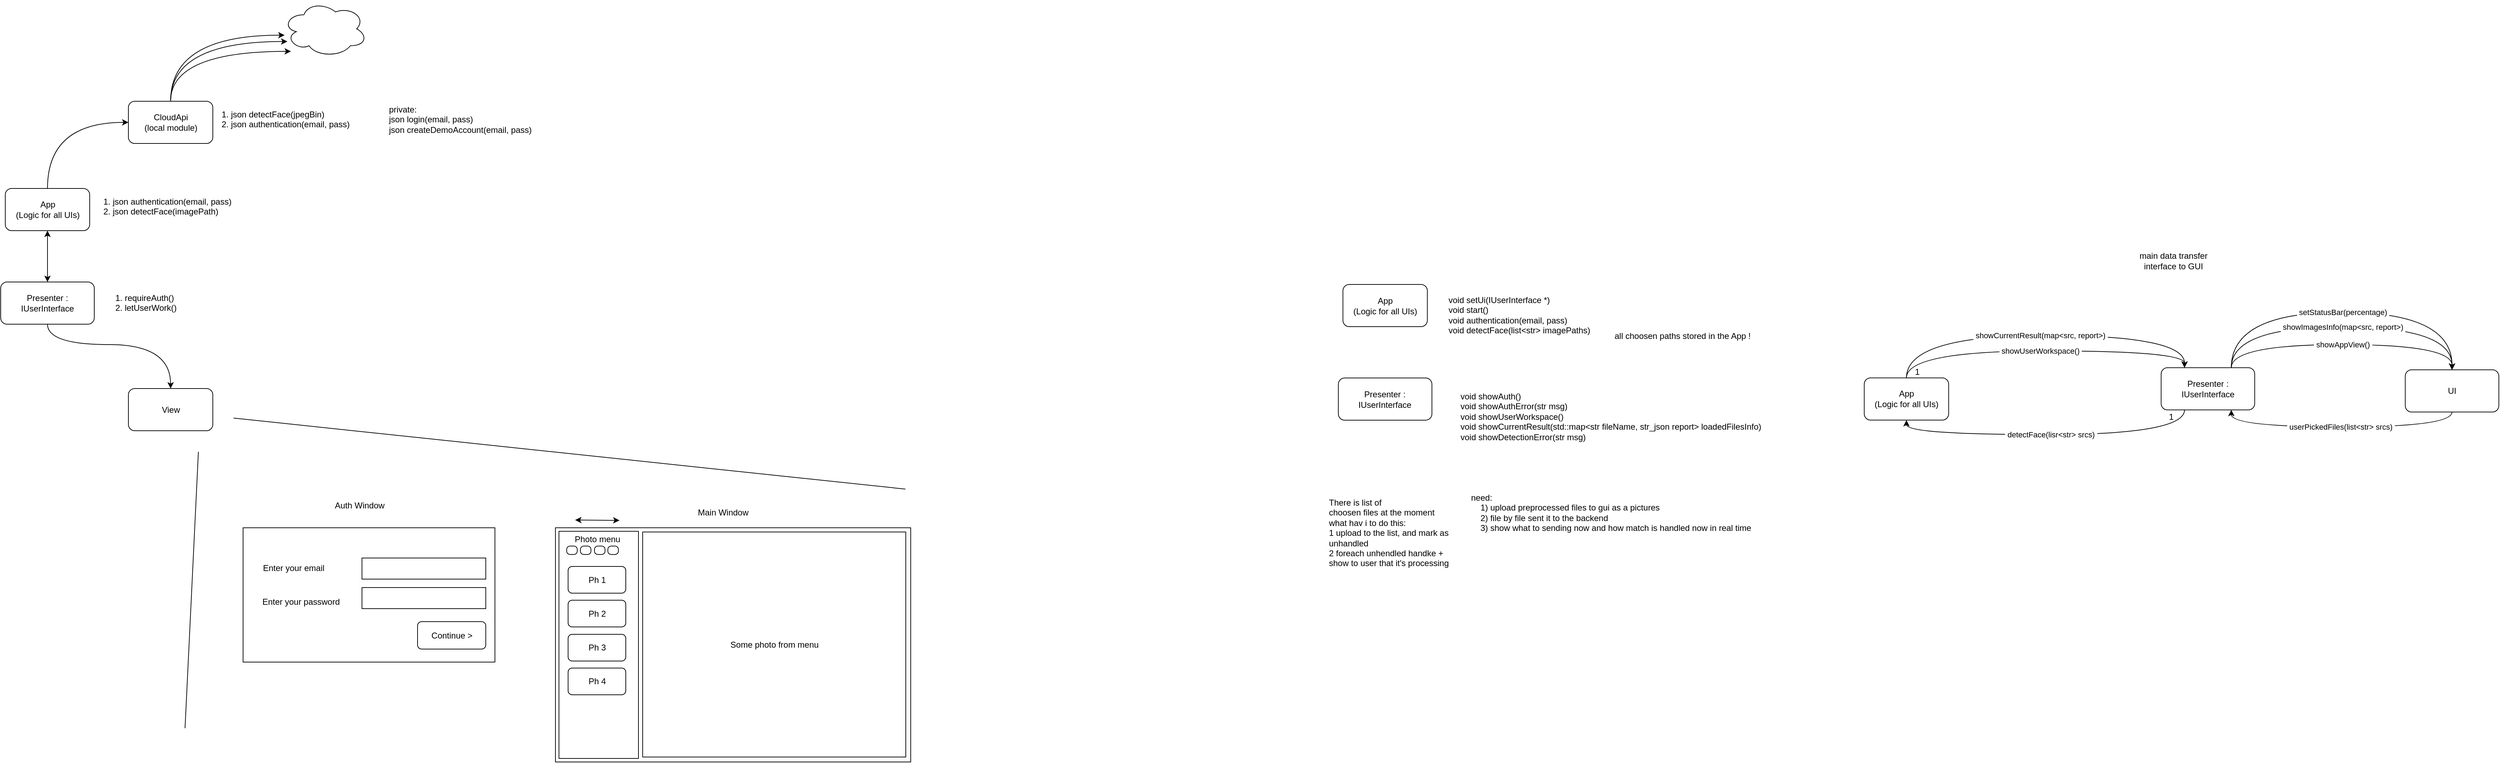 <mxfile version="10.8.0" type="device"><diagram id="RPN1DrhEtpvBff0ssNFF" name="Page-1"><mxGraphModel dx="-446" dy="730" grid="0" gridSize="10" guides="1" tooltips="1" connect="1" arrows="1" fold="1" page="0" pageScale="1" pageWidth="850" pageHeight="1100" math="0" shadow="0"><root><mxCell id="0"/><mxCell id="1" parent="0"/><mxCell id="bMVW35TbsiTJvTJfAsjE-92" style="edgeStyle=orthogonalEdgeStyle;curved=1;rounded=0;orthogonalLoop=1;jettySize=auto;html=1;entryX=0;entryY=0.5;entryDx=0;entryDy=0;startArrow=none;startFill=0;" parent="1" source="bMVW35TbsiTJvTJfAsjE-1" target="bMVW35TbsiTJvTJfAsjE-2" edge="1"><mxGeometry relative="1" as="geometry"><Array as="points"><mxPoint x="1424" y="43"/></Array></mxGeometry></mxCell><mxCell id="bMVW35TbsiTJvTJfAsjE-1" value="App&lt;br&gt;(&lt;span&gt;Logic for all UIs&lt;/span&gt;)&lt;br&gt;" style="rounded=1;whiteSpace=wrap;html=1;" parent="1" vertex="1"><mxGeometry x="1363.5" y="137" width="120" height="60" as="geometry"/></mxCell><mxCell id="bMVW35TbsiTJvTJfAsjE-39" style="edgeStyle=orthogonalEdgeStyle;rounded=0;orthogonalLoop=1;jettySize=auto;html=1;curved=1;exitX=0.5;exitY=0;exitDx=0;exitDy=0;startArrow=none;startFill=0;" parent="1" source="bMVW35TbsiTJvTJfAsjE-2" edge="1"><mxGeometry relative="1" as="geometry"><mxPoint x="1760.5" y="-81" as="targetPoint"/><Array as="points"><mxPoint x="1598.5" y="-81"/></Array></mxGeometry></mxCell><mxCell id="bMVW35TbsiTJvTJfAsjE-2" value="CloudApi&lt;br&gt;(local module)&lt;br&gt;" style="rounded=1;whiteSpace=wrap;html=1;" parent="1" vertex="1"><mxGeometry x="1538.5" y="13" width="120" height="60" as="geometry"/></mxCell><mxCell id="bMVW35TbsiTJvTJfAsjE-3" value="View" style="rounded=1;whiteSpace=wrap;html=1;" parent="1" vertex="1"><mxGeometry x="1538.5" y="421.5" width="120" height="60" as="geometry"/></mxCell><mxCell id="bMVW35TbsiTJvTJfAsjE-6" value="" style="rounded=0;whiteSpace=wrap;html=1;" parent="1" vertex="1"><mxGeometry x="2145.5" y="619.5" width="505" height="333" as="geometry"/></mxCell><mxCell id="bMVW35TbsiTJvTJfAsjE-7" value="" style="rounded=0;whiteSpace=wrap;html=1;" parent="1" vertex="1"><mxGeometry x="2150.5" y="624.5" width="113" height="323" as="geometry"/></mxCell><mxCell id="bMVW35TbsiTJvTJfAsjE-8" value="" style="endArrow=classic;startArrow=classic;html=1;" parent="1" edge="1"><mxGeometry width="50" height="50" relative="1" as="geometry"><mxPoint x="2173.5" y="608.5" as="sourcePoint"/><mxPoint x="2236.5" y="609" as="targetPoint"/></mxGeometry></mxCell><mxCell id="bMVW35TbsiTJvTJfAsjE-9" value="Ph 1" style="rounded=1;whiteSpace=wrap;html=1;" parent="1" vertex="1"><mxGeometry x="2163.5" y="674.5" width="82" height="38" as="geometry"/></mxCell><mxCell id="bMVW35TbsiTJvTJfAsjE-10" value="Ph 2" style="rounded=1;whiteSpace=wrap;html=1;" parent="1" vertex="1"><mxGeometry x="2163.5" y="722.5" width="82" height="38" as="geometry"/></mxCell><mxCell id="bMVW35TbsiTJvTJfAsjE-12" value="Ph 3" style="rounded=1;whiteSpace=wrap;html=1;" parent="1" vertex="1"><mxGeometry x="2163.5" y="771" width="82" height="38" as="geometry"/></mxCell><mxCell id="bMVW35TbsiTJvTJfAsjE-13" value="Ph 4" style="rounded=1;whiteSpace=wrap;html=1;" parent="1" vertex="1"><mxGeometry x="2163.5" y="819" width="82" height="38" as="geometry"/></mxCell><mxCell id="bMVW35TbsiTJvTJfAsjE-17" value="Some photo from menu" style="rounded=0;whiteSpace=wrap;html=1;" parent="1" vertex="1"><mxGeometry x="2269.5" y="625.5" width="374" height="320" as="geometry"/></mxCell><mxCell id="bMVW35TbsiTJvTJfAsjE-18" value="Main Window" style="text;html=1;resizable=0;points=[];autosize=1;align=left;verticalAlign=top;spacingTop=-4;" parent="1" vertex="1"><mxGeometry x="2345.5" y="587.5" width="82" height="14" as="geometry"/></mxCell><mxCell id="bMVW35TbsiTJvTJfAsjE-19" value="" style="rounded=0;whiteSpace=wrap;html=1;" parent="1" vertex="1"><mxGeometry x="1701.5" y="619.5" width="358" height="191" as="geometry"/></mxCell><mxCell id="bMVW35TbsiTJvTJfAsjE-20" value="Auth Window" style="text;html=1;resizable=0;points=[];autosize=1;align=left;verticalAlign=top;spacingTop=-4;" parent="1" vertex="1"><mxGeometry x="1829.5" y="577.5" width="81" height="14" as="geometry"/></mxCell><mxCell id="bMVW35TbsiTJvTJfAsjE-23" value="Continue &amp;gt;" style="rounded=1;whiteSpace=wrap;html=1;" parent="1" vertex="1"><mxGeometry x="1949.5" y="753" width="97" height="39" as="geometry"/></mxCell><mxCell id="bMVW35TbsiTJvTJfAsjE-24" value="Enter your email" style="text;html=1;strokeColor=none;fillColor=none;align=center;verticalAlign=middle;whiteSpace=wrap;rounded=0;" parent="1" vertex="1"><mxGeometry x="1716.5" y="666.5" width="113" height="20" as="geometry"/></mxCell><mxCell id="bMVW35TbsiTJvTJfAsjE-25" value="Enter your password" style="text;html=1;strokeColor=none;fillColor=none;align=center;verticalAlign=middle;whiteSpace=wrap;rounded=0;" parent="1" vertex="1"><mxGeometry x="1722.5" y="714.5" width="122" height="20" as="geometry"/></mxCell><mxCell id="bMVW35TbsiTJvTJfAsjE-27" value="" style="rounded=0;whiteSpace=wrap;html=1;" parent="1" vertex="1"><mxGeometry x="1870.5" y="662.5" width="176" height="30" as="geometry"/></mxCell><mxCell id="bMVW35TbsiTJvTJfAsjE-32" value="" style="rounded=0;whiteSpace=wrap;html=1;" parent="1" vertex="1"><mxGeometry x="1870.5" y="704.5" width="176" height="30" as="geometry"/></mxCell><mxCell id="bMVW35TbsiTJvTJfAsjE-36" value="" style="endArrow=none;html=1;" parent="1" edge="1"><mxGeometry width="50" height="50" relative="1" as="geometry"><mxPoint x="1619" y="904.5" as="sourcePoint"/><mxPoint x="1638" y="511.5" as="targetPoint"/></mxGeometry></mxCell><mxCell id="bMVW35TbsiTJvTJfAsjE-37" value="" style="endArrow=none;html=1;" parent="1" edge="1"><mxGeometry width="50" height="50" relative="1" as="geometry"><mxPoint x="2643" y="564.5" as="sourcePoint"/><mxPoint x="1688" y="463.5" as="targetPoint"/></mxGeometry></mxCell><mxCell id="bMVW35TbsiTJvTJfAsjE-38" value="" style="ellipse;shape=cloud;whiteSpace=wrap;html=1;" parent="1" vertex="1"><mxGeometry x="1758" y="-130" width="120" height="80" as="geometry"/></mxCell><mxCell id="bMVW35TbsiTJvTJfAsjE-40" style="edgeStyle=orthogonalEdgeStyle;rounded=0;orthogonalLoop=1;jettySize=auto;html=1;curved=1;exitX=0.5;exitY=0;exitDx=0;exitDy=0;startArrow=none;startFill=0;" parent="1" source="bMVW35TbsiTJvTJfAsjE-2" edge="1"><mxGeometry relative="1" as="geometry"><mxPoint x="1602.5" y="57" as="sourcePoint"/><mxPoint x="1764.5" y="-72" as="targetPoint"/><Array as="points"><mxPoint x="1598.5" y="-72"/></Array></mxGeometry></mxCell><mxCell id="bMVW35TbsiTJvTJfAsjE-41" style="edgeStyle=orthogonalEdgeStyle;rounded=0;orthogonalLoop=1;jettySize=auto;html=1;curved=1;exitX=0.5;exitY=0;exitDx=0;exitDy=0;startArrow=none;startFill=0;" parent="1" source="bMVW35TbsiTJvTJfAsjE-2" edge="1"><mxGeometry relative="1" as="geometry"><mxPoint x="1612.5" y="67" as="sourcePoint"/><mxPoint x="1769.5" y="-58" as="targetPoint"/><Array as="points"><mxPoint x="1598.5" y="-58"/></Array></mxGeometry></mxCell><mxCell id="bMVW35TbsiTJvTJfAsjE-42" value="1. json detectFace(jpegBin)&lt;br&gt;2. json authentication(email, pass)&lt;br&gt;" style="text;html=1;resizable=0;points=[];autosize=1;align=left;verticalAlign=top;spacingTop=-4;" parent="1" vertex="1"><mxGeometry x="1668.5" y="22" width="192" height="28" as="geometry"/></mxCell><mxCell id="bMVW35TbsiTJvTJfAsjE-95" style="edgeStyle=orthogonalEdgeStyle;curved=1;rounded=0;orthogonalLoop=1;jettySize=auto;html=1;entryX=0.5;entryY=0;entryDx=0;entryDy=0;startArrow=none;startFill=0;" parent="1" source="bMVW35TbsiTJvTJfAsjE-43" target="bMVW35TbsiTJvTJfAsjE-3" edge="1"><mxGeometry relative="1" as="geometry"><Array as="points"><mxPoint x="1423" y="359"/><mxPoint x="1599" y="359"/></Array></mxGeometry></mxCell><mxCell id="bMVW35TbsiTJvTJfAsjE-43" value="Presenter : IUserInterface" style="rounded=1;whiteSpace=wrap;html=1;" parent="1" vertex="1"><mxGeometry x="1357" y="270" width="133" height="60" as="geometry"/></mxCell><mxCell id="bMVW35TbsiTJvTJfAsjE-91" value="1. json authentication(email, pass)&lt;br&gt;2. json detectFace(imagePath)&lt;br&gt;" style="text;html=1;resizable=0;points=[];autosize=1;align=left;verticalAlign=top;spacingTop=-4;" parent="1" vertex="1"><mxGeometry x="1501" y="146" width="192" height="28" as="geometry"/></mxCell><mxCell id="bMVW35TbsiTJvTJfAsjE-93" value="" style="endArrow=classic;startArrow=classic;html=1;entryX=0.5;entryY=1;entryDx=0;entryDy=0;exitX=0.5;exitY=0;exitDx=0;exitDy=0;" parent="1" source="bMVW35TbsiTJvTJfAsjE-43" target="bMVW35TbsiTJvTJfAsjE-1" edge="1"><mxGeometry width="50" height="50" relative="1" as="geometry"><mxPoint x="1381" y="258" as="sourcePoint"/><mxPoint x="1431" y="208" as="targetPoint"/></mxGeometry></mxCell><mxCell id="bMVW35TbsiTJvTJfAsjE-98" value="1. requireAuth()&lt;br&gt;2. letUserWork()&lt;br&gt;" style="text;html=1;resizable=0;points=[];autosize=1;align=left;verticalAlign=top;spacingTop=-4;" parent="1" vertex="1"><mxGeometry x="1518" y="283" width="97" height="28" as="geometry"/></mxCell><mxCell id="rC0l9uU0F2ediMNJb7ua-1" value="private:&lt;br&gt;json login(email, pass)&lt;br&gt;json createDemoAccount(email, pass)&lt;br&gt;" style="text;html=1;resizable=0;points=[];autosize=1;align=left;verticalAlign=top;spacingTop=-4;" parent="1" vertex="1"><mxGeometry x="1907" y="15" width="213" height="42" as="geometry"/></mxCell><mxCell id="rJJizRV8Zt_Q91pMpuGL-1" value="Photo menu" style="text;html=1;resizable=0;points=[];autosize=1;align=left;verticalAlign=top;spacingTop=-4;" vertex="1" parent="1"><mxGeometry x="2170.5" y="626" width="75" height="14" as="geometry"/></mxCell><mxCell id="rJJizRV8Zt_Q91pMpuGL-2" value="" style="rounded=1;whiteSpace=wrap;html=1;arcSize=39;" vertex="1" parent="1"><mxGeometry x="2181" y="645.5" width="15" height="12" as="geometry"/></mxCell><mxCell id="rJJizRV8Zt_Q91pMpuGL-6" value="" style="rounded=1;whiteSpace=wrap;html=1;arcSize=39;" vertex="1" parent="1"><mxGeometry x="2161.5" y="645.5" width="15" height="12" as="geometry"/></mxCell><mxCell id="rJJizRV8Zt_Q91pMpuGL-7" value="" style="rounded=1;whiteSpace=wrap;html=1;arcSize=39;" vertex="1" parent="1"><mxGeometry x="2201" y="645.5" width="15" height="12" as="geometry"/></mxCell><mxCell id="rJJizRV8Zt_Q91pMpuGL-8" value="" style="rounded=1;whiteSpace=wrap;html=1;arcSize=39;" vertex="1" parent="1"><mxGeometry x="2220" y="645.5" width="15" height="12" as="geometry"/></mxCell><mxCell id="rJJizRV8Zt_Q91pMpuGL-10" value="There is&amp;nbsp;list of &lt;br&gt;choosen files at the moment&lt;br&gt;what hav i to do this:&lt;br&gt;1 upload to the list, and mark as&lt;br&gt;unhandled&lt;br&gt;2 foreach unhendled handke + &lt;br&gt;show to user that it's processing&lt;br&gt;" style="text;html=1;resizable=0;points=[];autosize=1;align=left;verticalAlign=top;spacingTop=-4;" vertex="1" parent="1"><mxGeometry x="3243" y="574" width="180" height="98" as="geometry"/></mxCell><mxCell id="rJJizRV8Zt_Q91pMpuGL-12" value="need:&amp;nbsp;&lt;br&gt;&amp;nbsp; &amp;nbsp; 1) upload preprocessed files to gui as a pictures&lt;br&gt;&amp;nbsp; &amp;nbsp; 2) file by file sent it to the backend&lt;br&gt;&amp;nbsp; &amp;nbsp; 3) show what to sending now and how match is handled now in real time&lt;br&gt;" style="text;html=1;resizable=0;points=[];autosize=1;align=left;verticalAlign=top;spacingTop=-4;" vertex="1" parent="1"><mxGeometry x="3445" y="567" width="408" height="56" as="geometry"/></mxCell><mxCell id="rJJizRV8Zt_Q91pMpuGL-14" value="App&lt;br&gt;(&lt;span&gt;Logic for all UIs&lt;/span&gt;)&lt;br&gt;" style="rounded=1;whiteSpace=wrap;html=1;" vertex="1" parent="1"><mxGeometry x="3264.833" y="273.5" width="120" height="60" as="geometry"/></mxCell><mxCell id="rJJizRV8Zt_Q91pMpuGL-15" value="Presenter : IUserInterface" style="rounded=1;whiteSpace=wrap;html=1;" vertex="1" parent="1"><mxGeometry x="3258.333" y="406.5" width="133" height="60" as="geometry"/></mxCell><mxCell id="rJJizRV8Zt_Q91pMpuGL-17" value="void setUi(&lt;span&gt;IUserInterface *)&lt;/span&gt;&lt;br&gt;void start()&lt;br&gt;void authentication(email, pass)&lt;br&gt;void detectFace(list&amp;lt;str&amp;gt; imagePaths)&lt;br&gt;&lt;br&gt;" style="text;html=1;resizable=0;points=[];autosize=1;align=left;verticalAlign=top;spacingTop=-4;" vertex="1" parent="1"><mxGeometry x="3413" y="285.5" width="211" height="70" as="geometry"/></mxCell><mxCell id="rJJizRV8Zt_Q91pMpuGL-18" value="void showAuth()&lt;br&gt;void showAuthError(str msg)&lt;br&gt;void showUserWorkspace()&lt;br&gt;void showCurrentResult(std::map&amp;lt;str fileName, str_json report&amp;gt; loadedFilesInfo)&lt;br&gt;void showDetectionError(str msg)&lt;br&gt;" style="text;html=1;resizable=0;points=[];autosize=1;align=left;verticalAlign=top;spacingTop=-4;" vertex="1" parent="1"><mxGeometry x="3430" y="422.5" width="438" height="70" as="geometry"/></mxCell><mxCell id="rJJizRV8Zt_Q91pMpuGL-19" value="all choosen paths stored in the App !" style="text;html=1;resizable=0;points=[];autosize=1;align=left;verticalAlign=top;spacingTop=-4;" vertex="1" parent="1"><mxGeometry x="3649" y="336.5" width="204" height="14" as="geometry"/></mxCell><mxCell id="rJJizRV8Zt_Q91pMpuGL-23" value="&amp;nbsp;showUserWorkspace()&amp;nbsp;" style="edgeStyle=orthogonalEdgeStyle;rounded=0;orthogonalLoop=1;jettySize=auto;html=1;entryX=0.25;entryY=0;entryDx=0;entryDy=0;curved=1;" edge="1" parent="1" source="rJJizRV8Zt_Q91pMpuGL-20" target="rJJizRV8Zt_Q91pMpuGL-21"><mxGeometry relative="1" as="geometry"><Array as="points"><mxPoint x="4066" y="368"/><mxPoint x="4461" y="368"/></Array></mxGeometry></mxCell><mxCell id="rJJizRV8Zt_Q91pMpuGL-32" value="&amp;nbsp;showCurrentResult(map&amp;lt;src, report&amp;gt;)&amp;nbsp;" style="edgeStyle=orthogonalEdgeStyle;curved=1;rounded=0;orthogonalLoop=1;jettySize=auto;html=1;entryX=0.25;entryY=0;entryDx=0;entryDy=0;" edge="1" parent="1" source="rJJizRV8Zt_Q91pMpuGL-20" target="rJJizRV8Zt_Q91pMpuGL-21"><mxGeometry relative="1" as="geometry"><Array as="points"><mxPoint x="4066" y="346"/><mxPoint x="4461" y="346"/></Array></mxGeometry></mxCell><mxCell id="rJJizRV8Zt_Q91pMpuGL-20" value="App&lt;br&gt;(&lt;span&gt;Logic for all UIs&lt;/span&gt;)&lt;br&gt;" style="rounded=1;whiteSpace=wrap;html=1;" vertex="1" parent="1"><mxGeometry x="4005.833" y="406.357" width="120" height="60" as="geometry"/></mxCell><mxCell id="rJJizRV8Zt_Q91pMpuGL-29" value="&amp;nbsp;detectFace(lisr&amp;lt;str&amp;gt; srcs)&amp;nbsp;" style="edgeStyle=orthogonalEdgeStyle;curved=1;rounded=0;orthogonalLoop=1;jettySize=auto;html=1;entryX=0.5;entryY=1;entryDx=0;entryDy=0;exitX=0.25;exitY=1;exitDx=0;exitDy=0;" edge="1" parent="1" source="rJJizRV8Zt_Q91pMpuGL-21" target="rJJizRV8Zt_Q91pMpuGL-20"><mxGeometry relative="1" as="geometry"><mxPoint x="4074" y="512" as="targetPoint"/><Array as="points"><mxPoint x="4461" y="487"/><mxPoint x="4066" y="487"/></Array></mxGeometry></mxCell><mxCell id="rJJizRV8Zt_Q91pMpuGL-36" value="&lt;span&gt;&amp;nbsp;showAppView()&amp;nbsp;&lt;/span&gt;" style="edgeStyle=orthogonalEdgeStyle;curved=1;rounded=0;orthogonalLoop=1;jettySize=auto;html=1;entryX=0.5;entryY=0;entryDx=0;entryDy=0;exitX=0.75;exitY=0;exitDx=0;exitDy=0;" edge="1" parent="1" source="rJJizRV8Zt_Q91pMpuGL-21" target="rJJizRV8Zt_Q91pMpuGL-35"><mxGeometry relative="1" as="geometry"><Array as="points"><mxPoint x="4528" y="359"/><mxPoint x="4841" y="359"/></Array></mxGeometry></mxCell><mxCell id="rJJizRV8Zt_Q91pMpuGL-46" value="&lt;span&gt;&amp;nbsp;showImagesInfo(&lt;/span&gt;&lt;span&gt;map&amp;lt;src, report&amp;gt;&lt;/span&gt;&lt;span&gt;)&amp;nbsp;&lt;/span&gt;" style="edgeStyle=orthogonalEdgeStyle;curved=1;rounded=0;orthogonalLoop=1;jettySize=auto;html=1;entryX=0.5;entryY=0;entryDx=0;entryDy=0;exitX=0.75;exitY=0;exitDx=0;exitDy=0;" edge="1" parent="1" source="rJJizRV8Zt_Q91pMpuGL-21" target="rJJizRV8Zt_Q91pMpuGL-35"><mxGeometry relative="1" as="geometry"><Array as="points"><mxPoint x="4527" y="334"/><mxPoint x="4841" y="334"/></Array></mxGeometry></mxCell><mxCell id="rJJizRV8Zt_Q91pMpuGL-47" value="&lt;span&gt;&amp;nbsp;setStatusBar(percentage)&amp;nbsp;&lt;/span&gt;" style="edgeStyle=orthogonalEdgeStyle;curved=1;rounded=0;orthogonalLoop=1;jettySize=auto;html=1;entryX=0.5;entryY=0;entryDx=0;entryDy=0;exitX=0.75;exitY=0;exitDx=0;exitDy=0;" edge="1" parent="1" source="rJJizRV8Zt_Q91pMpuGL-21" target="rJJizRV8Zt_Q91pMpuGL-35"><mxGeometry relative="1" as="geometry"><Array as="points"><mxPoint x="4528" y="313"/><mxPoint x="4841" y="313"/></Array></mxGeometry></mxCell><mxCell id="rJJizRV8Zt_Q91pMpuGL-21" value="Presenter : IUserInterface" style="rounded=1;whiteSpace=wrap;html=1;" vertex="1" parent="1"><mxGeometry x="4427.833" y="391.857" width="133" height="60" as="geometry"/></mxCell><mxCell id="rJJizRV8Zt_Q91pMpuGL-22" value="main data transfer interface to GUI" style="text;html=1;strokeColor=none;fillColor=none;align=center;verticalAlign=middle;whiteSpace=wrap;rounded=0;" vertex="1" parent="1"><mxGeometry x="4387" y="229.5" width="117" height="20" as="geometry"/></mxCell><mxCell id="rJJizRV8Zt_Q91pMpuGL-30" value="1" style="text;html=1;resizable=0;points=[];autosize=1;align=left;verticalAlign=top;spacingTop=-4;" vertex="1" parent="1"><mxGeometry x="4076" y="388" width="17" height="14" as="geometry"/></mxCell><mxCell id="rJJizRV8Zt_Q91pMpuGL-31" value="1" style="text;html=1;resizable=0;points=[];autosize=1;align=left;verticalAlign=top;spacingTop=-4;" vertex="1" parent="1"><mxGeometry x="4436.5" y="451.5" width="17" height="14" as="geometry"/></mxCell><mxCell id="rJJizRV8Zt_Q91pMpuGL-40" value="&amp;nbsp;userPickedFiles(list&amp;lt;str&amp;gt; srcs)&amp;nbsp;" style="edgeStyle=orthogonalEdgeStyle;curved=1;rounded=0;orthogonalLoop=1;jettySize=auto;html=1;entryX=0.75;entryY=1;entryDx=0;entryDy=0;" edge="1" parent="1" source="rJJizRV8Zt_Q91pMpuGL-35" target="rJJizRV8Zt_Q91pMpuGL-21"><mxGeometry relative="1" as="geometry"><Array as="points"><mxPoint x="4841" y="476"/><mxPoint x="4528" y="476"/></Array></mxGeometry></mxCell><mxCell id="rJJizRV8Zt_Q91pMpuGL-35" value="UI" style="rounded=1;whiteSpace=wrap;html=1;" vertex="1" parent="1"><mxGeometry x="4774.833" y="394.857" width="133" height="60" as="geometry"/></mxCell></root></mxGraphModel></diagram></mxfile>